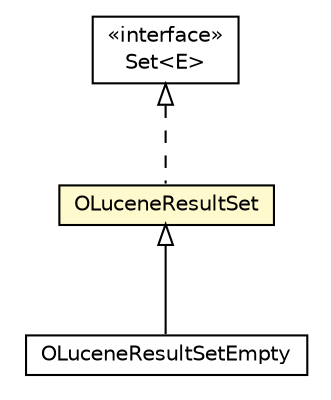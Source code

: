 #!/usr/local/bin/dot
#
# Class diagram 
# Generated by UMLGraph version R5_6-24-gf6e263 (http://www.umlgraph.org/)
#

digraph G {
	edge [fontname="Helvetica",fontsize=10,labelfontname="Helvetica",labelfontsize=10];
	node [fontname="Helvetica",fontsize=10,shape=plaintext];
	nodesep=0.25;
	ranksep=0.5;
	// com.orientechnologies.lucene.collections.OLuceneResultSetEmpty
	c4402808 [label=<<table title="com.orientechnologies.lucene.collections.OLuceneResultSetEmpty" border="0" cellborder="1" cellspacing="0" cellpadding="2" port="p" href="./OLuceneResultSetEmpty.html">
		<tr><td><table border="0" cellspacing="0" cellpadding="1">
<tr><td align="center" balign="center"> OLuceneResultSetEmpty </td></tr>
		</table></td></tr>
		</table>>, URL="./OLuceneResultSetEmpty.html", fontname="Helvetica", fontcolor="black", fontsize=10.0];
	// com.orientechnologies.lucene.collections.OLuceneResultSet
	c4402810 [label=<<table title="com.orientechnologies.lucene.collections.OLuceneResultSet" border="0" cellborder="1" cellspacing="0" cellpadding="2" port="p" bgcolor="lemonChiffon" href="./OLuceneResultSet.html">
		<tr><td><table border="0" cellspacing="0" cellpadding="1">
<tr><td align="center" balign="center"> OLuceneResultSet </td></tr>
		</table></td></tr>
		</table>>, URL="./OLuceneResultSet.html", fontname="Helvetica", fontcolor="black", fontsize=10.0];
	//com.orientechnologies.lucene.collections.OLuceneResultSetEmpty extends com.orientechnologies.lucene.collections.OLuceneResultSet
	c4402810:p -> c4402808:p [dir=back,arrowtail=empty];
	//com.orientechnologies.lucene.collections.OLuceneResultSet implements java.util.Set<E>
	c4402913:p -> c4402810:p [dir=back,arrowtail=empty,style=dashed];
	// java.util.Set<E>
	c4402913 [label=<<table title="java.util.Set" border="0" cellborder="1" cellspacing="0" cellpadding="2" port="p" href="http://java.sun.com/j2se/1.4.2/docs/api/java/util/Set.html">
		<tr><td><table border="0" cellspacing="0" cellpadding="1">
<tr><td align="center" balign="center"> &#171;interface&#187; </td></tr>
<tr><td align="center" balign="center"> Set&lt;E&gt; </td></tr>
		</table></td></tr>
		</table>>, URL="http://java.sun.com/j2se/1.4.2/docs/api/java/util/Set.html", fontname="Helvetica", fontcolor="black", fontsize=10.0];
}

